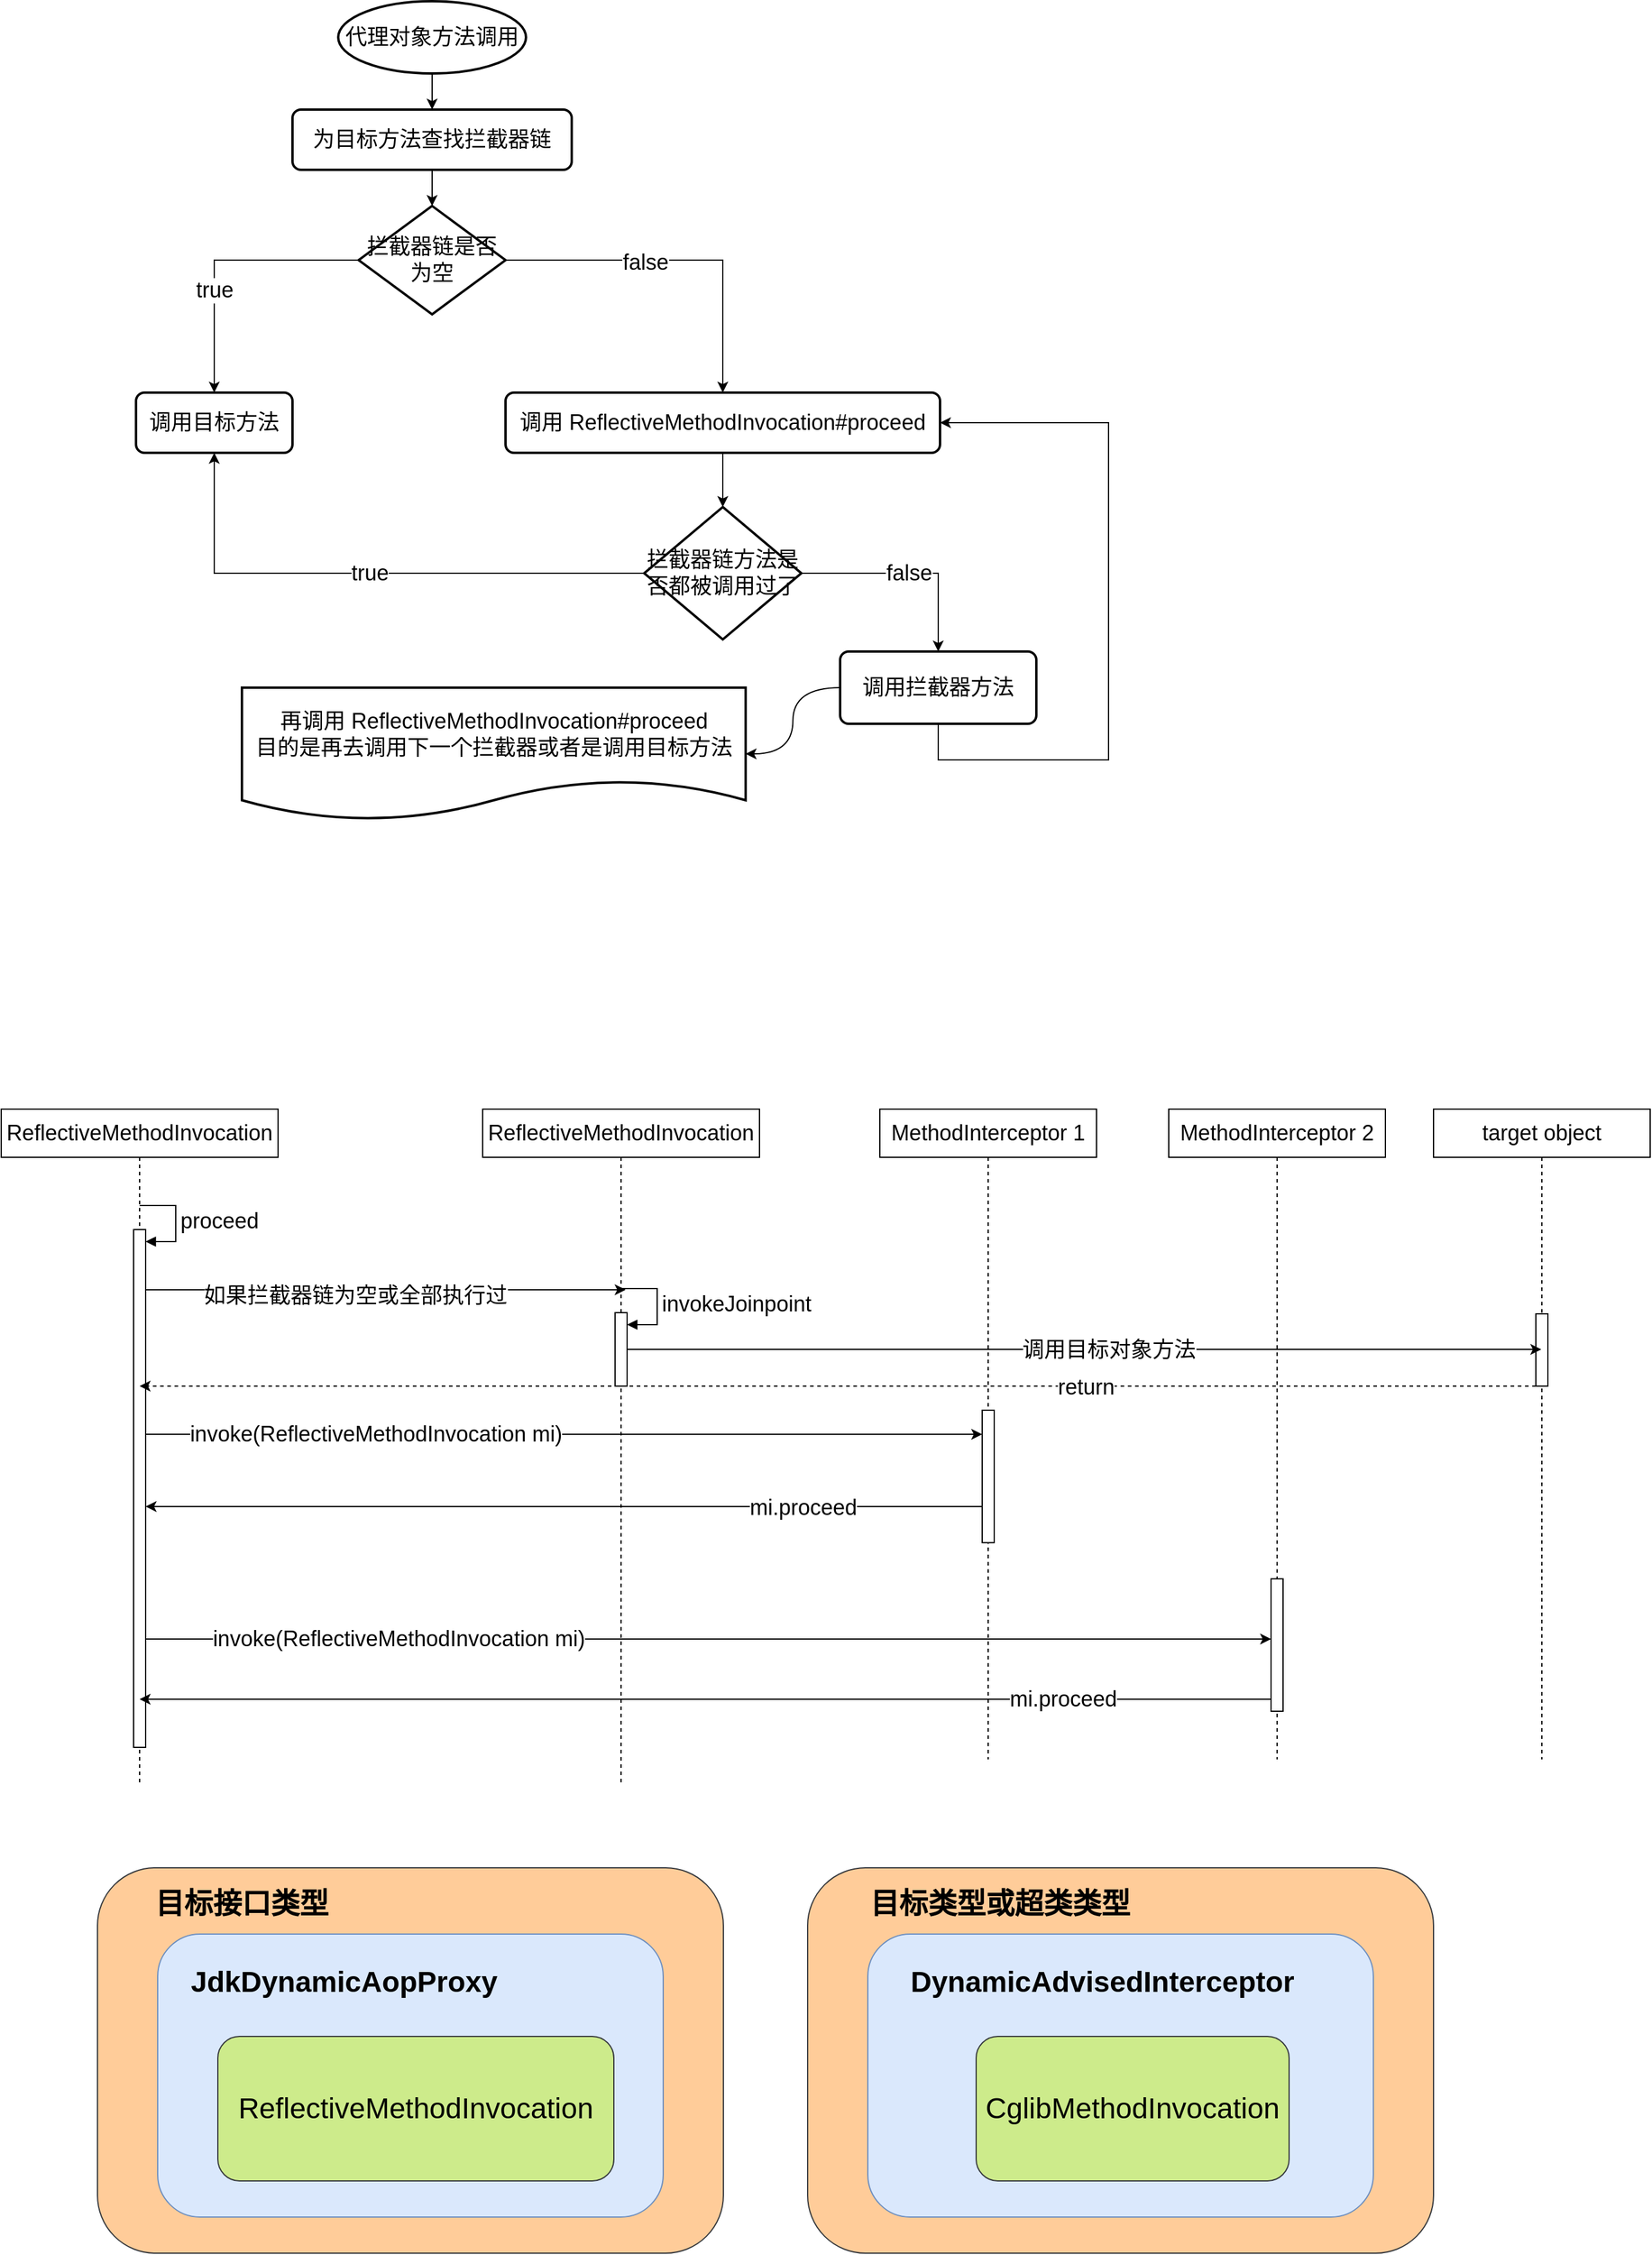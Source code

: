 <mxfile version="20.8.23" type="github">
  <diagram name="第 1 页" id="WMbE2pWvK8cWfMMglYSd">
    <mxGraphModel dx="1401" dy="738" grid="1" gridSize="10" guides="1" tooltips="1" connect="1" arrows="1" fold="1" page="1" pageScale="1" pageWidth="827" pageHeight="1169" math="0" shadow="0">
      <root>
        <mxCell id="0" />
        <mxCell id="1" parent="0" />
        <mxCell id="sS-b0C_5kmEtddLcen15-4" style="edgeStyle=orthogonalEdgeStyle;rounded=0;orthogonalLoop=1;jettySize=auto;html=1;fontSize=18;" parent="1" source="sS-b0C_5kmEtddLcen15-1" target="sS-b0C_5kmEtddLcen15-2" edge="1">
          <mxGeometry relative="1" as="geometry" />
        </mxCell>
        <mxCell id="sS-b0C_5kmEtddLcen15-1" value="&lt;font style=&quot;font-size: 18px;&quot;&gt;代理对象方法调用&lt;/font&gt;" style="strokeWidth=2;html=1;shape=mxgraph.flowchart.start_1;whiteSpace=wrap;" parent="1" vertex="1">
          <mxGeometry x="310" y="210" width="156" height="60" as="geometry" />
        </mxCell>
        <mxCell id="sS-b0C_5kmEtddLcen15-5" style="edgeStyle=orthogonalEdgeStyle;rounded=0;orthogonalLoop=1;jettySize=auto;html=1;fontSize=18;" parent="1" source="sS-b0C_5kmEtddLcen15-2" target="sS-b0C_5kmEtddLcen15-3" edge="1">
          <mxGeometry relative="1" as="geometry" />
        </mxCell>
        <mxCell id="sS-b0C_5kmEtddLcen15-2" value="为目标方法查找拦截器链" style="rounded=1;whiteSpace=wrap;html=1;absoluteArcSize=1;arcSize=14;strokeWidth=2;fontSize=18;" parent="1" vertex="1">
          <mxGeometry x="272" y="300" width="232" height="50" as="geometry" />
        </mxCell>
        <mxCell id="sS-b0C_5kmEtddLcen15-8" value="true" style="edgeStyle=orthogonalEdgeStyle;rounded=0;orthogonalLoop=1;jettySize=auto;html=1;entryX=0.5;entryY=0;entryDx=0;entryDy=0;fontSize=18;" parent="1" source="sS-b0C_5kmEtddLcen15-3" target="sS-b0C_5kmEtddLcen15-7" edge="1">
          <mxGeometry x="0.261" relative="1" as="geometry">
            <mxPoint as="offset" />
          </mxGeometry>
        </mxCell>
        <mxCell id="sS-b0C_5kmEtddLcen15-10" style="edgeStyle=orthogonalEdgeStyle;rounded=0;orthogonalLoop=1;jettySize=auto;html=1;fontSize=18;exitX=1;exitY=0.5;exitDx=0;exitDy=0;exitPerimeter=0;" parent="1" source="sS-b0C_5kmEtddLcen15-3" target="sS-b0C_5kmEtddLcen15-9" edge="1">
          <mxGeometry relative="1" as="geometry" />
        </mxCell>
        <mxCell id="sS-b0C_5kmEtddLcen15-11" value="false" style="edgeLabel;html=1;align=center;verticalAlign=middle;resizable=0;points=[];fontSize=18;" parent="sS-b0C_5kmEtddLcen15-10" vertex="1" connectable="0">
          <mxGeometry x="-0.201" y="-2" relative="1" as="geometry">
            <mxPoint as="offset" />
          </mxGeometry>
        </mxCell>
        <mxCell id="sS-b0C_5kmEtddLcen15-3" value="拦截器链是否为空" style="strokeWidth=2;html=1;shape=mxgraph.flowchart.decision;whiteSpace=wrap;fontSize=18;" parent="1" vertex="1">
          <mxGeometry x="327" y="380" width="122" height="90" as="geometry" />
        </mxCell>
        <mxCell id="sS-b0C_5kmEtddLcen15-7" value="调用目标方法" style="rounded=1;whiteSpace=wrap;html=1;absoluteArcSize=1;arcSize=14;strokeWidth=2;fontSize=18;" parent="1" vertex="1">
          <mxGeometry x="142" y="535" width="130" height="50" as="geometry" />
        </mxCell>
        <mxCell id="sS-b0C_5kmEtddLcen15-14" style="edgeStyle=orthogonalEdgeStyle;rounded=0;orthogonalLoop=1;jettySize=auto;html=1;entryX=0.5;entryY=0;entryDx=0;entryDy=0;entryPerimeter=0;fontSize=18;" parent="1" source="sS-b0C_5kmEtddLcen15-9" target="sS-b0C_5kmEtddLcen15-13" edge="1">
          <mxGeometry relative="1" as="geometry" />
        </mxCell>
        <mxCell id="sS-b0C_5kmEtddLcen15-9" value="调用 ReflectiveMethodInvocation#proceed" style="rounded=1;whiteSpace=wrap;html=1;absoluteArcSize=1;arcSize=14;strokeWidth=2;fontSize=18;" parent="1" vertex="1">
          <mxGeometry x="449" y="535" width="361" height="50" as="geometry" />
        </mxCell>
        <mxCell id="sS-b0C_5kmEtddLcen15-15" value="true" style="edgeStyle=orthogonalEdgeStyle;rounded=0;orthogonalLoop=1;jettySize=auto;html=1;entryX=0.5;entryY=1;entryDx=0;entryDy=0;fontSize=18;" parent="1" source="sS-b0C_5kmEtddLcen15-13" target="sS-b0C_5kmEtddLcen15-7" edge="1">
          <mxGeometry relative="1" as="geometry" />
        </mxCell>
        <mxCell id="sS-b0C_5kmEtddLcen15-19" value="false" style="edgeStyle=orthogonalEdgeStyle;rounded=0;orthogonalLoop=1;jettySize=auto;html=1;entryX=0.5;entryY=0;entryDx=0;entryDy=0;fontSize=18;" parent="1" source="sS-b0C_5kmEtddLcen15-13" target="sS-b0C_5kmEtddLcen15-18" edge="1">
          <mxGeometry relative="1" as="geometry" />
        </mxCell>
        <mxCell id="sS-b0C_5kmEtddLcen15-13" value="拦截器链方法是否都被调用过了" style="strokeWidth=2;html=1;shape=mxgraph.flowchart.decision;whiteSpace=wrap;fontSize=18;" parent="1" vertex="1">
          <mxGeometry x="564.25" y="630" width="130.5" height="110" as="geometry" />
        </mxCell>
        <mxCell id="sS-b0C_5kmEtddLcen15-20" style="edgeStyle=orthogonalEdgeStyle;rounded=0;orthogonalLoop=1;jettySize=auto;html=1;entryX=1;entryY=0.5;entryDx=0;entryDy=0;fontSize=18;exitX=0.5;exitY=1;exitDx=0;exitDy=0;" parent="1" source="sS-b0C_5kmEtddLcen15-18" target="sS-b0C_5kmEtddLcen15-9" edge="1">
          <mxGeometry relative="1" as="geometry">
            <Array as="points">
              <mxPoint x="809" y="840" />
              <mxPoint x="950" y="840" />
              <mxPoint x="950" y="560" />
            </Array>
          </mxGeometry>
        </mxCell>
        <mxCell id="sS-b0C_5kmEtddLcen15-23" value="" style="edgeStyle=orthogonalEdgeStyle;orthogonalLoop=1;jettySize=auto;html=1;fontSize=18;curved=1;" parent="1" source="sS-b0C_5kmEtddLcen15-18" target="sS-b0C_5kmEtddLcen15-22" edge="1">
          <mxGeometry relative="1" as="geometry" />
        </mxCell>
        <mxCell id="sS-b0C_5kmEtddLcen15-18" value="调用拦截器方法" style="rounded=1;whiteSpace=wrap;html=1;absoluteArcSize=1;arcSize=14;strokeWidth=2;fontSize=18;" parent="1" vertex="1">
          <mxGeometry x="727" y="750" width="163" height="60" as="geometry" />
        </mxCell>
        <mxCell id="sS-b0C_5kmEtddLcen15-22" value="再调用&amp;nbsp;ReflectiveMethodInvocation#proceed&lt;br&gt;目的是再去调用下一个拦截器或者是调用目标方法" style="shape=document;whiteSpace=wrap;html=1;boundedLbl=1;fontSize=18;rounded=1;arcSize=14;strokeWidth=2;" parent="1" vertex="1">
          <mxGeometry x="230" y="780" width="418.5" height="110" as="geometry" />
        </mxCell>
        <mxCell id="sS-b0C_5kmEtddLcen15-49" value="" style="edgeStyle=elbowEdgeStyle;curved=0;orthogonalLoop=1;jettySize=auto;html=1;elbow=vertical;rounded=0;fontSize=18;" parent="1" source="sS-b0C_5kmEtddLcen15-37" edge="1">
          <mxGeometry relative="1" as="geometry">
            <mxPoint x="224.25" y="1280" as="sourcePoint" />
            <mxPoint x="548.75" y="1280" as="targetPoint" />
            <Array as="points">
              <mxPoint x="499.75" y="1280" />
              <mxPoint x="249.75" y="1290" />
              <mxPoint x="519.75" y="1280" />
            </Array>
          </mxGeometry>
        </mxCell>
        <mxCell id="sS-b0C_5kmEtddLcen15-50" value="如果拦截器链为空或全部执行过" style="edgeLabel;html=1;align=center;verticalAlign=middle;resizable=0;points=[];fontSize=18;" parent="sS-b0C_5kmEtddLcen15-49" vertex="1" connectable="0">
          <mxGeometry x="-0.113" y="-5" relative="1" as="geometry">
            <mxPoint as="offset" />
          </mxGeometry>
        </mxCell>
        <mxCell id="sS-b0C_5kmEtddLcen15-59" value="invoke(ReflectiveMethodInvocation mi)" style="edgeStyle=elbowEdgeStyle;curved=0;orthogonalLoop=1;jettySize=auto;html=1;elbow=vertical;rounded=0;fontSize=18;" parent="1" source="sS-b0C_5kmEtddLcen15-37" target="sS-b0C_5kmEtddLcen15-63" edge="1">
          <mxGeometry x="-0.442" relative="1" as="geometry">
            <Array as="points">
              <mxPoint x="660" y="1400" />
              <mxPoint x="700" y="1390" />
            </Array>
            <mxPoint as="offset" />
          </mxGeometry>
        </mxCell>
        <mxCell id="sS-b0C_5kmEtddLcen15-37" value="ReflectiveMethodInvocation" style="shape=umlLifeline;perimeter=lifelinePerimeter;whiteSpace=wrap;html=1;container=1;dropTarget=0;collapsible=0;recursiveResize=0;outlineConnect=0;portConstraint=eastwest;newEdgeStyle={&quot;edgeStyle&quot;:&quot;elbowEdgeStyle&quot;,&quot;elbow&quot;:&quot;vertical&quot;,&quot;curved&quot;:0,&quot;rounded&quot;:0};fontSize=18;" parent="1" vertex="1">
          <mxGeometry x="30" y="1130" width="230" height="560" as="geometry" />
        </mxCell>
        <mxCell id="sS-b0C_5kmEtddLcen15-42" value="" style="html=1;points=[];perimeter=orthogonalPerimeter;outlineConnect=0;targetShapes=umlLifeline;portConstraint=eastwest;newEdgeStyle={&quot;edgeStyle&quot;:&quot;elbowEdgeStyle&quot;,&quot;elbow&quot;:&quot;vertical&quot;,&quot;curved&quot;:0,&quot;rounded&quot;:0};fontSize=18;" parent="sS-b0C_5kmEtddLcen15-37" vertex="1">
          <mxGeometry x="110" y="100" width="10" height="430" as="geometry" />
        </mxCell>
        <mxCell id="sS-b0C_5kmEtddLcen15-43" value="proceed" style="html=1;align=left;spacingLeft=2;endArrow=block;rounded=0;edgeStyle=orthogonalEdgeStyle;curved=0;rounded=0;fontSize=18;" parent="sS-b0C_5kmEtddLcen15-37" target="sS-b0C_5kmEtddLcen15-42" edge="1">
          <mxGeometry relative="1" as="geometry">
            <mxPoint x="115" y="80" as="sourcePoint" />
            <Array as="points">
              <mxPoint x="145" y="110" />
            </Array>
          </mxGeometry>
        </mxCell>
        <mxCell id="sS-b0C_5kmEtddLcen15-46" value="ReflectiveMethodInvocation" style="shape=umlLifeline;perimeter=lifelinePerimeter;whiteSpace=wrap;html=1;container=1;dropTarget=0;collapsible=0;recursiveResize=0;outlineConnect=0;portConstraint=eastwest;newEdgeStyle={&quot;edgeStyle&quot;:&quot;elbowEdgeStyle&quot;,&quot;elbow&quot;:&quot;vertical&quot;,&quot;curved&quot;:0,&quot;rounded&quot;:0};fontSize=18;" parent="1" vertex="1">
          <mxGeometry x="430" y="1130" width="230" height="560" as="geometry" />
        </mxCell>
        <mxCell id="sS-b0C_5kmEtddLcen15-47" value="" style="html=1;points=[];perimeter=orthogonalPerimeter;outlineConnect=0;targetShapes=umlLifeline;portConstraint=eastwest;newEdgeStyle={&quot;edgeStyle&quot;:&quot;elbowEdgeStyle&quot;,&quot;elbow&quot;:&quot;vertical&quot;,&quot;curved&quot;:0,&quot;rounded&quot;:0};fontSize=18;" parent="sS-b0C_5kmEtddLcen15-46" vertex="1">
          <mxGeometry x="110" y="169" width="10" height="61" as="geometry" />
        </mxCell>
        <mxCell id="sS-b0C_5kmEtddLcen15-48" value="invokeJoinpoint" style="html=1;align=left;spacingLeft=2;endArrow=block;rounded=0;edgeStyle=orthogonalEdgeStyle;curved=0;rounded=0;fontSize=18;" parent="sS-b0C_5kmEtddLcen15-46" target="sS-b0C_5kmEtddLcen15-47" edge="1">
          <mxGeometry relative="1" as="geometry">
            <mxPoint x="115" y="149" as="sourcePoint" />
            <Array as="points">
              <mxPoint x="145" y="179" />
            </Array>
          </mxGeometry>
        </mxCell>
        <mxCell id="sS-b0C_5kmEtddLcen15-52" style="edgeStyle=orthogonalEdgeStyle;curved=1;orthogonalLoop=1;jettySize=auto;html=1;exitX=0.5;exitY=1;exitDx=0;exitDy=0;fontSize=18;" parent="1" edge="1">
          <mxGeometry relative="1" as="geometry">
            <mxPoint x="639.5" y="1270" as="sourcePoint" />
            <mxPoint x="639.6" y="1270" as="targetPoint" />
          </mxGeometry>
        </mxCell>
        <mxCell id="sS-b0C_5kmEtddLcen15-56" value="MethodInterceptor 1" style="shape=umlLifeline;perimeter=lifelinePerimeter;whiteSpace=wrap;html=1;container=1;dropTarget=0;collapsible=0;recursiveResize=0;outlineConnect=0;portConstraint=eastwest;newEdgeStyle={&quot;edgeStyle&quot;:&quot;elbowEdgeStyle&quot;,&quot;elbow&quot;:&quot;vertical&quot;,&quot;curved&quot;:0,&quot;rounded&quot;:0};fontSize=18;" parent="1" vertex="1">
          <mxGeometry x="760" y="1130" width="180" height="540" as="geometry" />
        </mxCell>
        <mxCell id="sS-b0C_5kmEtddLcen15-63" value="" style="html=1;points=[];perimeter=orthogonalPerimeter;outlineConnect=0;targetShapes=umlLifeline;portConstraint=eastwest;newEdgeStyle={&quot;edgeStyle&quot;:&quot;elbowEdgeStyle&quot;,&quot;elbow&quot;:&quot;vertical&quot;,&quot;curved&quot;:0,&quot;rounded&quot;:0};fontSize=18;" parent="sS-b0C_5kmEtddLcen15-56" vertex="1">
          <mxGeometry x="85" y="250" width="10" height="110" as="geometry" />
        </mxCell>
        <mxCell id="sS-b0C_5kmEtddLcen15-64" style="edgeStyle=elbowEdgeStyle;curved=0;orthogonalLoop=1;jettySize=auto;html=1;elbow=vertical;rounded=0;fontSize=18;" parent="1" source="sS-b0C_5kmEtddLcen15-63" target="sS-b0C_5kmEtddLcen15-42" edge="1">
          <mxGeometry relative="1" as="geometry">
            <mxPoint x="240" y="1460" as="targetPoint" />
            <Array as="points">
              <mxPoint x="720" y="1460" />
            </Array>
          </mxGeometry>
        </mxCell>
        <mxCell id="sS-b0C_5kmEtddLcen15-66" value="mi.proceed" style="edgeLabel;html=1;align=center;verticalAlign=middle;resizable=0;points=[];fontSize=18;" parent="sS-b0C_5kmEtddLcen15-64" vertex="1" connectable="0">
          <mxGeometry x="-0.155" y="1" relative="1" as="geometry">
            <mxPoint x="144" as="offset" />
          </mxGeometry>
        </mxCell>
        <mxCell id="sS-b0C_5kmEtddLcen15-70" style="edgeStyle=elbowEdgeStyle;curved=0;orthogonalLoop=1;jettySize=auto;html=1;elbow=vertical;rounded=0;fontSize=18;" parent="1" source="sS-b0C_5kmEtddLcen15-42" target="sS-b0C_5kmEtddLcen15-72" edge="1">
          <mxGeometry relative="1" as="geometry">
            <mxPoint x="240" y="1570" as="sourcePoint" />
            <Array as="points">
              <mxPoint x="760" y="1570" />
            </Array>
          </mxGeometry>
        </mxCell>
        <mxCell id="sS-b0C_5kmEtddLcen15-75" value="invoke(ReflectiveMethodInvocation mi)" style="edgeLabel;html=1;align=center;verticalAlign=middle;resizable=0;points=[];fontSize=18;" parent="sS-b0C_5kmEtddLcen15-70" vertex="1" connectable="0">
          <mxGeometry x="-0.096" relative="1" as="geometry">
            <mxPoint x="-213" as="offset" />
          </mxGeometry>
        </mxCell>
        <mxCell id="sS-b0C_5kmEtddLcen15-68" value="MethodInterceptor 2" style="shape=umlLifeline;perimeter=lifelinePerimeter;whiteSpace=wrap;html=1;container=1;dropTarget=0;collapsible=0;recursiveResize=0;outlineConnect=0;portConstraint=eastwest;newEdgeStyle={&quot;edgeStyle&quot;:&quot;elbowEdgeStyle&quot;,&quot;elbow&quot;:&quot;vertical&quot;,&quot;curved&quot;:0,&quot;rounded&quot;:0};fontSize=18;" parent="1" vertex="1">
          <mxGeometry x="1000" y="1130" width="180" height="540" as="geometry" />
        </mxCell>
        <mxCell id="sS-b0C_5kmEtddLcen15-72" value="" style="html=1;points=[];perimeter=orthogonalPerimeter;outlineConnect=0;targetShapes=umlLifeline;portConstraint=eastwest;newEdgeStyle={&quot;edgeStyle&quot;:&quot;elbowEdgeStyle&quot;,&quot;elbow&quot;:&quot;vertical&quot;,&quot;curved&quot;:0,&quot;rounded&quot;:0};fontSize=18;" parent="sS-b0C_5kmEtddLcen15-68" vertex="1">
          <mxGeometry x="85" y="390" width="10" height="110" as="geometry" />
        </mxCell>
        <mxCell id="sS-b0C_5kmEtddLcen15-73" style="edgeStyle=elbowEdgeStyle;curved=0;orthogonalLoop=1;jettySize=auto;html=1;elbow=vertical;rounded=0;fontSize=18;" parent="1" source="sS-b0C_5kmEtddLcen15-72" target="sS-b0C_5kmEtddLcen15-37" edge="1">
          <mxGeometry relative="1" as="geometry">
            <Array as="points">
              <mxPoint x="730" y="1620" />
            </Array>
          </mxGeometry>
        </mxCell>
        <mxCell id="sS-b0C_5kmEtddLcen15-74" value="mi.proceed" style="edgeLabel;html=1;align=center;verticalAlign=middle;resizable=0;points=[];fontSize=18;" parent="sS-b0C_5kmEtddLcen15-73" vertex="1" connectable="0">
          <mxGeometry x="0.068" y="3" relative="1" as="geometry">
            <mxPoint x="329" y="-3" as="offset" />
          </mxGeometry>
        </mxCell>
        <mxCell id="sS-b0C_5kmEtddLcen15-76" value="target object" style="shape=umlLifeline;perimeter=lifelinePerimeter;whiteSpace=wrap;html=1;container=1;dropTarget=0;collapsible=0;recursiveResize=0;outlineConnect=0;portConstraint=eastwest;newEdgeStyle={&quot;edgeStyle&quot;:&quot;elbowEdgeStyle&quot;,&quot;elbow&quot;:&quot;vertical&quot;,&quot;curved&quot;:0,&quot;rounded&quot;:0};fontSize=18;" parent="1" vertex="1">
          <mxGeometry x="1220" y="1130" width="180" height="540" as="geometry" />
        </mxCell>
        <mxCell id="sS-b0C_5kmEtddLcen15-84" value="" style="html=1;points=[];perimeter=orthogonalPerimeter;outlineConnect=0;targetShapes=umlLifeline;portConstraint=eastwest;newEdgeStyle={&quot;edgeStyle&quot;:&quot;elbowEdgeStyle&quot;,&quot;elbow&quot;:&quot;vertical&quot;,&quot;curved&quot;:0,&quot;rounded&quot;:0};fontSize=18;" parent="sS-b0C_5kmEtddLcen15-76" vertex="1">
          <mxGeometry x="85" y="170" width="10" height="60" as="geometry" />
        </mxCell>
        <mxCell id="sS-b0C_5kmEtddLcen15-78" style="edgeStyle=elbowEdgeStyle;curved=0;orthogonalLoop=1;jettySize=auto;html=1;elbow=vertical;rounded=0;fontSize=18;" parent="1" source="sS-b0C_5kmEtddLcen15-47" target="sS-b0C_5kmEtddLcen15-76" edge="1">
          <mxGeometry relative="1" as="geometry">
            <mxPoint x="1270" y="1325" as="targetPoint" />
          </mxGeometry>
        </mxCell>
        <mxCell id="sS-b0C_5kmEtddLcen15-79" value="调用目标对象方法" style="edgeLabel;html=1;align=center;verticalAlign=middle;resizable=0;points=[];fontSize=18;" parent="sS-b0C_5kmEtddLcen15-78" vertex="1" connectable="0">
          <mxGeometry x="-0.02" y="-2" relative="1" as="geometry">
            <mxPoint x="28" y="-2" as="offset" />
          </mxGeometry>
        </mxCell>
        <mxCell id="sS-b0C_5kmEtddLcen15-87" style="edgeStyle=elbowEdgeStyle;curved=0;orthogonalLoop=1;jettySize=auto;html=1;elbow=vertical;rounded=0;fontSize=18;strokeColor=none;" parent="1" source="sS-b0C_5kmEtddLcen15-84" target="sS-b0C_5kmEtddLcen15-37" edge="1">
          <mxGeometry relative="1" as="geometry">
            <Array as="points">
              <mxPoint x="1280" y="1360" />
              <mxPoint x="1240" y="1350" />
            </Array>
          </mxGeometry>
        </mxCell>
        <mxCell id="sS-b0C_5kmEtddLcen15-88" style="edgeStyle=elbowEdgeStyle;curved=0;orthogonalLoop=1;jettySize=auto;html=1;elbow=vertical;rounded=0;dashed=1;fontSize=18;" parent="1" source="sS-b0C_5kmEtddLcen15-84" target="sS-b0C_5kmEtddLcen15-37" edge="1">
          <mxGeometry relative="1" as="geometry">
            <mxPoint x="150" y="1342.25" as="targetPoint" />
            <Array as="points">
              <mxPoint x="830" y="1360" />
            </Array>
          </mxGeometry>
        </mxCell>
        <mxCell id="sS-b0C_5kmEtddLcen15-89" value="return" style="edgeLabel;html=1;align=center;verticalAlign=middle;resizable=0;points=[];fontSize=18;" parent="sS-b0C_5kmEtddLcen15-88" vertex="1" connectable="0">
          <mxGeometry x="-0.354" y="1" relative="1" as="geometry">
            <mxPoint as="offset" />
          </mxGeometry>
        </mxCell>
        <mxCell id="O4b7eQ0_Gq4JucjURx6F-2" value="" style="rounded=1;whiteSpace=wrap;html=1;fillColor=#ffcc99;strokeColor=#36393d;" vertex="1" parent="1">
          <mxGeometry x="110" y="1760" width="520" height="320" as="geometry" />
        </mxCell>
        <mxCell id="O4b7eQ0_Gq4JucjURx6F-3" value="" style="rounded=1;whiteSpace=wrap;html=1;fillColor=#dae8fc;strokeColor=#6c8ebf;" vertex="1" parent="1">
          <mxGeometry x="160" y="1815" width="420" height="235" as="geometry" />
        </mxCell>
        <mxCell id="O4b7eQ0_Gq4JucjURx6F-4" value="&lt;font style=&quot;font-size: 24px;&quot;&gt;&lt;b&gt;目标接口类型&lt;/b&gt;&lt;/font&gt;" style="text;html=1;strokeColor=none;fillColor=none;align=center;verticalAlign=middle;whiteSpace=wrap;rounded=0;" vertex="1" parent="1">
          <mxGeometry x="150" y="1770" width="160" height="40" as="geometry" />
        </mxCell>
        <mxCell id="O4b7eQ0_Gq4JucjURx6F-5" value="&lt;font style=&quot;font-size: 24px;&quot;&gt;&lt;b&gt;JdkDynamicAopProxy&lt;/b&gt;&lt;/font&gt;" style="text;html=1;strokeColor=none;fillColor=none;align=center;verticalAlign=middle;whiteSpace=wrap;rounded=0;fontSize=18;" vertex="1" parent="1">
          <mxGeometry x="190" y="1840" width="250" height="30" as="geometry" />
        </mxCell>
        <mxCell id="O4b7eQ0_Gq4JucjURx6F-6" value="ReflectiveMethodInvocation" style="rounded=1;whiteSpace=wrap;html=1;fontSize=24;fillColor=#cdeb8b;strokeColor=#36393d;" vertex="1" parent="1">
          <mxGeometry x="210" y="1900" width="329" height="120" as="geometry" />
        </mxCell>
        <mxCell id="O4b7eQ0_Gq4JucjURx6F-7" value="" style="rounded=1;whiteSpace=wrap;html=1;fillColor=#ffcc99;strokeColor=#36393d;" vertex="1" parent="1">
          <mxGeometry x="700" y="1760" width="520" height="320" as="geometry" />
        </mxCell>
        <mxCell id="O4b7eQ0_Gq4JucjURx6F-8" value="" style="rounded=1;whiteSpace=wrap;html=1;fillColor=#dae8fc;strokeColor=#6c8ebf;" vertex="1" parent="1">
          <mxGeometry x="750" y="1815" width="420" height="235" as="geometry" />
        </mxCell>
        <mxCell id="O4b7eQ0_Gq4JucjURx6F-9" value="&lt;font style=&quot;font-size: 24px;&quot;&gt;&lt;b&gt;目标类型或超类类型&lt;/b&gt;&lt;/font&gt;" style="text;html=1;strokeColor=none;fillColor=none;align=center;verticalAlign=middle;whiteSpace=wrap;rounded=0;" vertex="1" parent="1">
          <mxGeometry x="740" y="1770" width="240" height="40" as="geometry" />
        </mxCell>
        <mxCell id="O4b7eQ0_Gq4JucjURx6F-10" value="&lt;b&gt;&lt;font style=&quot;font-size: 24px;&quot;&gt;DynamicAdvisedInterceptor&lt;/font&gt;&lt;/b&gt;" style="text;html=1;strokeColor=none;fillColor=none;align=center;verticalAlign=middle;whiteSpace=wrap;rounded=0;fontSize=18;" vertex="1" parent="1">
          <mxGeometry x="780" y="1840" width="330" height="30" as="geometry" />
        </mxCell>
        <mxCell id="O4b7eQ0_Gq4JucjURx6F-11" value="CglibMethodInvocation" style="rounded=1;whiteSpace=wrap;html=1;fontSize=24;fillColor=#cdeb8b;strokeColor=#36393d;" vertex="1" parent="1">
          <mxGeometry x="840" y="1900" width="260" height="120" as="geometry" />
        </mxCell>
      </root>
    </mxGraphModel>
  </diagram>
</mxfile>
